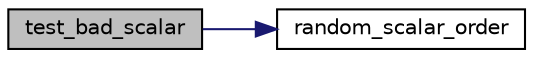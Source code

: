 digraph "test_bad_scalar"
{
  edge [fontname="Helvetica",fontsize="10",labelfontname="Helvetica",labelfontsize="10"];
  node [fontname="Helvetica",fontsize="10",shape=record];
  rankdir="LR";
  Node5 [label="test_bad_scalar",height=0.2,width=0.4,color="black", fillcolor="grey75", style="filled", fontcolor="black"];
  Node5 -> Node6 [color="midnightblue",fontsize="10",style="solid",fontname="Helvetica"];
  Node6 [label="random_scalar_order",height=0.2,width=0.4,color="black", fillcolor="white", style="filled",URL="$tests_8c.html#a01cf4b4fc9b4ab8cb3e04fd3dc2ff57f"];
}
